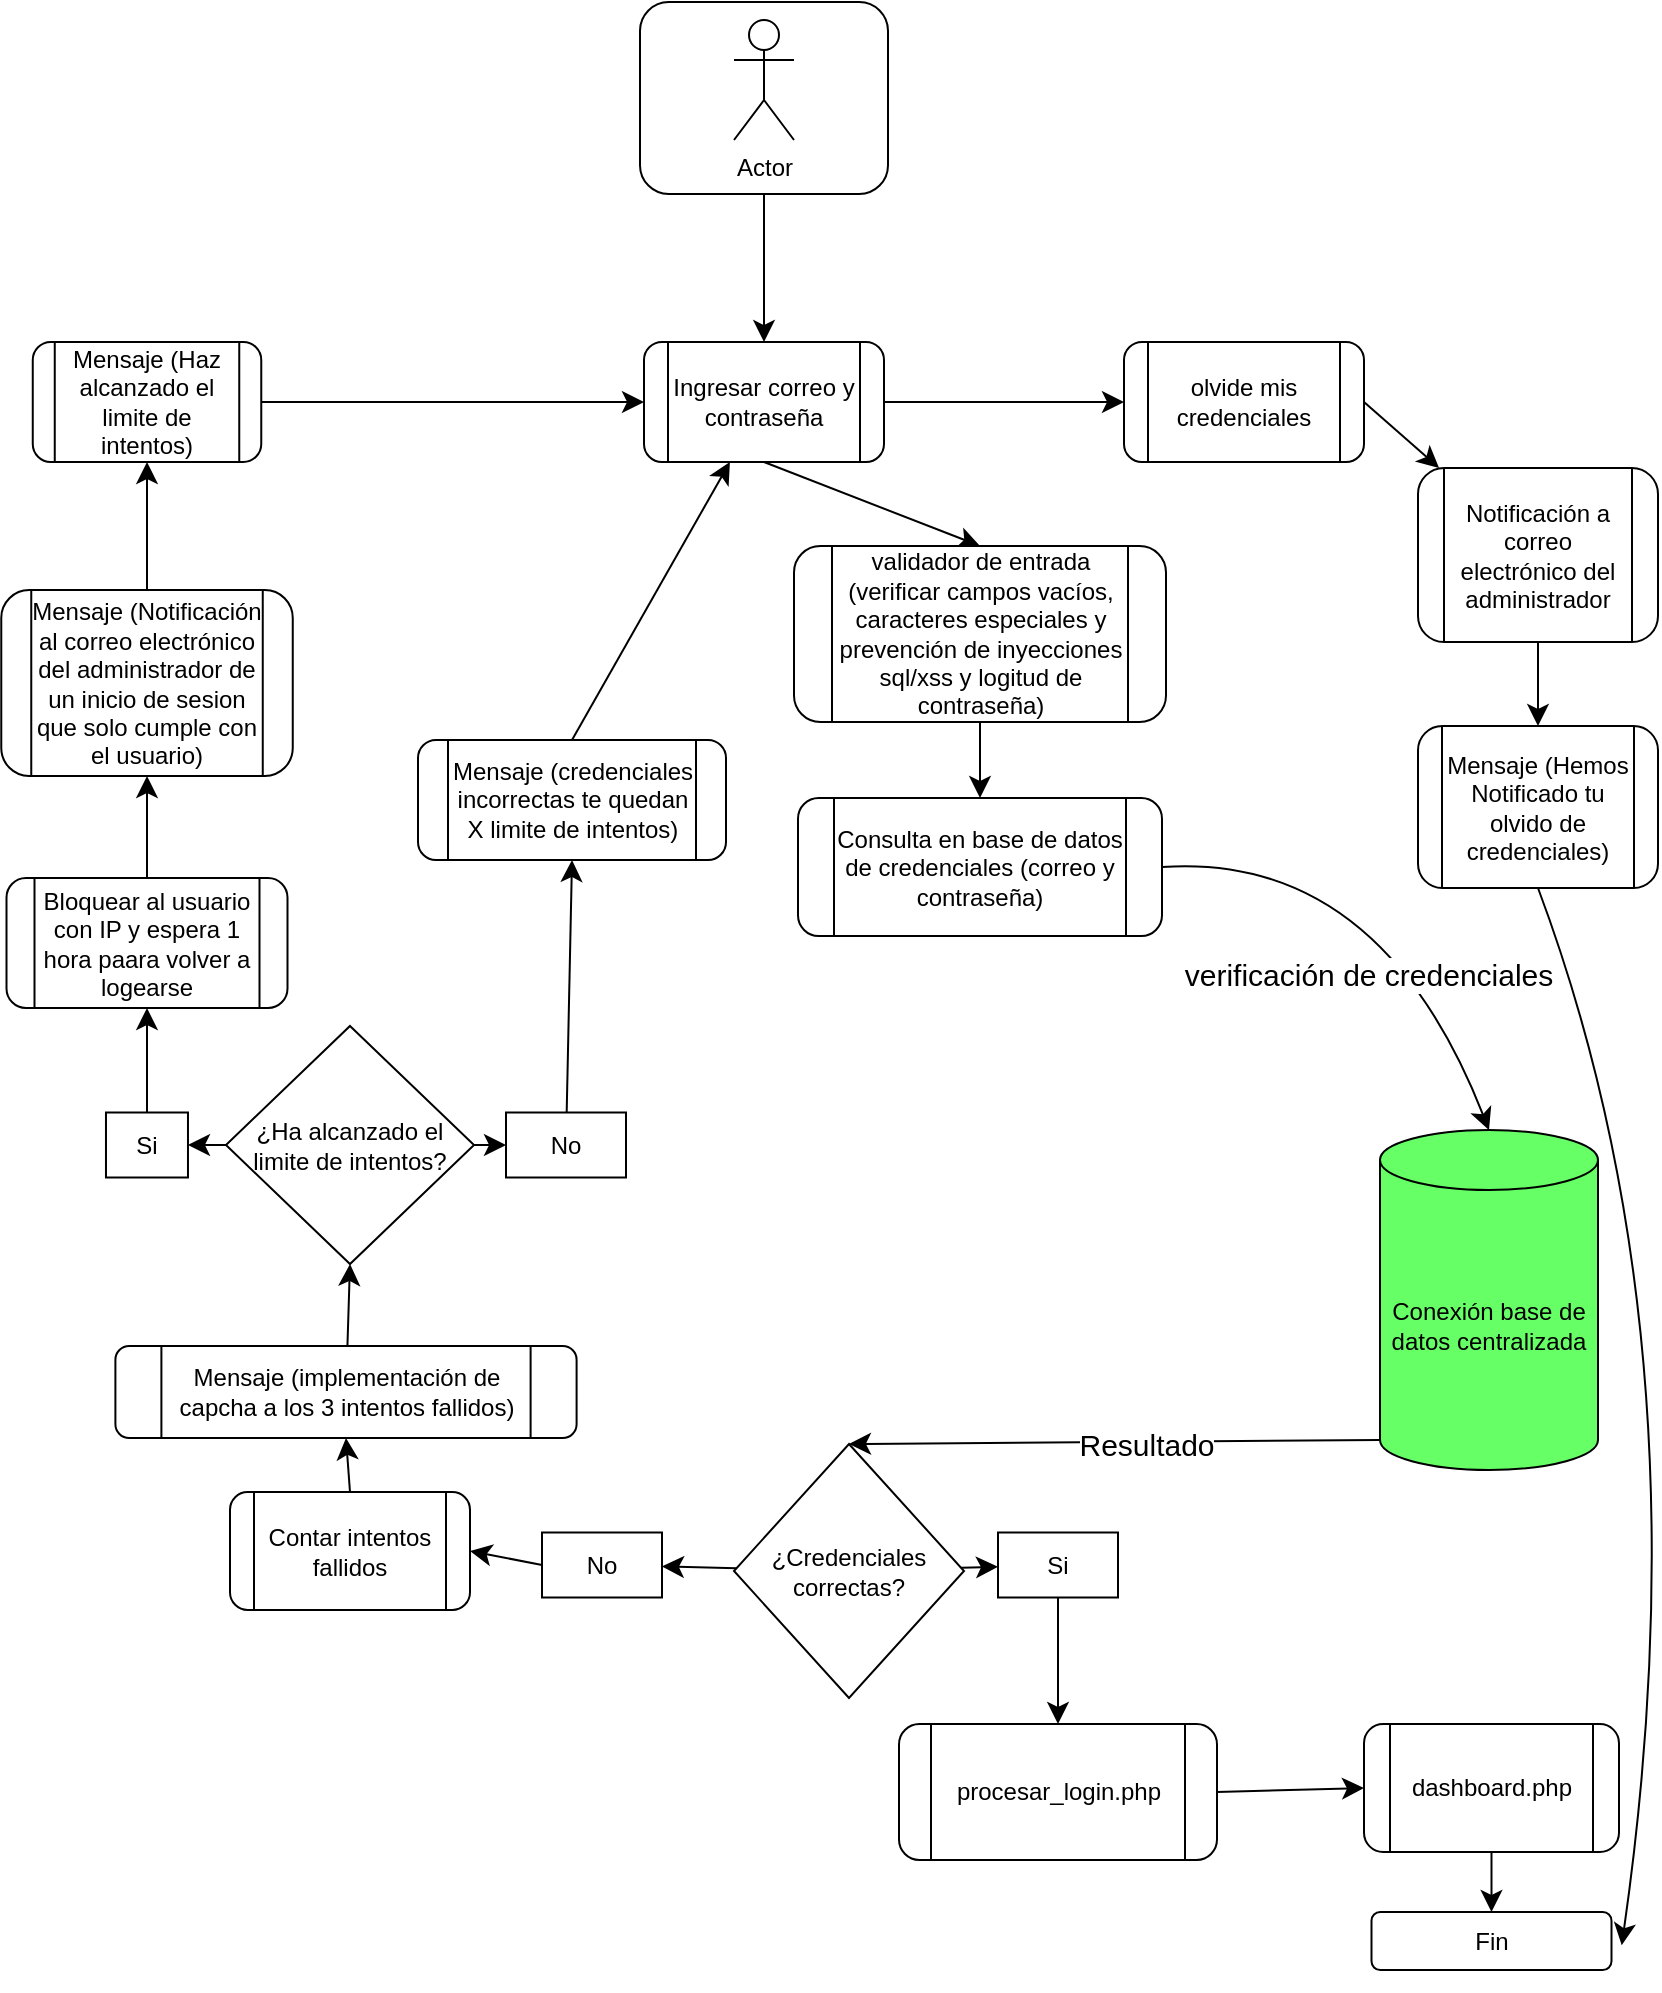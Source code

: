 <mxfile version="26.0.10">
  <diagram name="Página-1" id="48M1OholPXDdKoVH5Szc">
    <mxGraphModel dx="2087" dy="807" grid="0" gridSize="10" guides="1" tooltips="1" connect="1" arrows="1" fold="1" page="1" pageScale="1" pageWidth="850" pageHeight="1100" math="0" shadow="0">
      <root>
        <mxCell id="0" />
        <mxCell id="1" parent="0" />
        <mxCell id="_KhCzG9Bb4c7q6jr102G-16" value="" style="edgeStyle=none;curved=1;rounded=0;orthogonalLoop=1;jettySize=auto;html=1;fontFamily=Helvetica;fontSize=12;fontColor=default;startSize=8;endSize=8;entryX=0.5;entryY=0;entryDx=0;entryDy=0;exitX=0;exitY=1;exitDx=0;exitDy=-15;exitPerimeter=0;" parent="1" source="_KhCzG9Bb4c7q6jr102G-1" target="_KhCzG9Bb4c7q6jr102G-15" edge="1">
          <mxGeometry relative="1" as="geometry">
            <mxPoint x="-160" y="723" as="sourcePoint" />
          </mxGeometry>
        </mxCell>
        <mxCell id="_KhCzG9Bb4c7q6jr102G-24" value="&lt;span style=&quot;font-size: 15px;&quot;&gt;Resultado&lt;/span&gt;" style="edgeLabel;html=1;align=center;verticalAlign=middle;resizable=0;points=[];fontSize=12;rounded=1;strokeColor=default;fontFamily=Helvetica;fontColor=default;fillColor=default;" parent="_KhCzG9Bb4c7q6jr102G-16" vertex="1" connectable="0">
          <mxGeometry x="-0.114" y="1" relative="1" as="geometry">
            <mxPoint as="offset" />
          </mxGeometry>
        </mxCell>
        <mxCell id="_KhCzG9Bb4c7q6jr102G-1" value="&lt;font style=&quot;vertical-align: inherit;&quot;&gt;&lt;font style=&quot;vertical-align: inherit;&quot;&gt;&lt;font style=&quot;vertical-align: inherit;&quot;&gt;&lt;font style=&quot;vertical-align: inherit;&quot;&gt;&lt;font style=&quot;vertical-align: inherit;&quot;&gt;&lt;font style=&quot;vertical-align: inherit;&quot;&gt;Conexión base de datos centralizada&lt;/font&gt;&lt;/font&gt;&lt;/font&gt;&lt;/font&gt;&lt;/font&gt;&lt;/font&gt;" style="shape=cylinder3;whiteSpace=wrap;html=1;boundedLbl=1;backgroundOutline=1;size=15;fillColor=light-dark(#66FF66,#66FF66);" parent="1" vertex="1">
          <mxGeometry x="-155" y="644" width="109" height="170" as="geometry" />
        </mxCell>
        <mxCell id="_KhCzG9Bb4c7q6jr102G-5" style="edgeStyle=none;curved=1;rounded=0;orthogonalLoop=1;jettySize=auto;html=1;fontSize=12;startSize=8;endSize=8;exitX=0.5;exitY=1;exitDx=0;exitDy=0;entryX=0.5;entryY=0;entryDx=0;entryDy=0;" parent="1" source="_KhCzG9Bb4c7q6jr102G-8" target="_KhCzG9Bb4c7q6jr102G-9" edge="1">
          <mxGeometry relative="1" as="geometry">
            <mxPoint x="-407.783" y="395" as="targetPoint" />
            <mxPoint x="-446.609" y="316" as="sourcePoint" />
          </mxGeometry>
        </mxCell>
        <mxCell id="_KhCzG9Bb4c7q6jr102G-28" value="" style="edgeStyle=none;curved=1;rounded=0;orthogonalLoop=1;jettySize=auto;html=1;fontFamily=Helvetica;fontSize=12;fontColor=default;startSize=8;endSize=8;" parent="1" source="_KhCzG9Bb4c7q6jr102G-8" target="_KhCzG9Bb4c7q6jr102G-27" edge="1">
          <mxGeometry relative="1" as="geometry" />
        </mxCell>
        <mxCell id="_KhCzG9Bb4c7q6jr102G-8" value="Ingresar correo y contraseña" style="shape=process;whiteSpace=wrap;html=1;backgroundOutline=1;rounded=1;strokeColor=default;align=center;verticalAlign=middle;fontFamily=Helvetica;fontSize=12;fontColor=default;fillColor=default;" parent="1" vertex="1">
          <mxGeometry x="-523" y="250" width="120" height="60" as="geometry" />
        </mxCell>
        <mxCell id="_KhCzG9Bb4c7q6jr102G-12" value="" style="edgeStyle=none;curved=1;rounded=0;orthogonalLoop=1;jettySize=auto;html=1;fontFamily=Helvetica;fontSize=12;fontColor=default;startSize=8;endSize=8;" parent="1" source="_KhCzG9Bb4c7q6jr102G-9" target="_KhCzG9Bb4c7q6jr102G-11" edge="1">
          <mxGeometry relative="1" as="geometry" />
        </mxCell>
        <mxCell id="_KhCzG9Bb4c7q6jr102G-9" value="validador de entrada&lt;div&gt;(verificar campos vacíos, caracteres especiales y prevención de inyecciones sql/xss y logitud de contraseña)&lt;/div&gt;" style="shape=process;whiteSpace=wrap;html=1;backgroundOutline=1;rounded=1;strokeColor=default;align=center;verticalAlign=middle;fontFamily=Helvetica;fontSize=12;fontColor=default;fillColor=default;" parent="1" vertex="1">
          <mxGeometry x="-448" y="352" width="186" height="88" as="geometry" />
        </mxCell>
        <mxCell id="_KhCzG9Bb4c7q6jr102G-11" value="Consulta en base de datos de credenciales (correo y contraseña)" style="shape=process;whiteSpace=wrap;html=1;backgroundOutline=1;rounded=1;strokeColor=default;align=center;verticalAlign=middle;fontFamily=Helvetica;fontSize=12;fontColor=default;fillColor=default;" parent="1" vertex="1">
          <mxGeometry x="-446" y="478" width="182" height="69" as="geometry" />
        </mxCell>
        <mxCell id="_KhCzG9Bb4c7q6jr102G-13" style="edgeStyle=none;curved=1;rounded=0;orthogonalLoop=1;jettySize=auto;html=1;exitX=1;exitY=0.5;exitDx=0;exitDy=0;entryX=0.5;entryY=0;entryDx=0;entryDy=0;entryPerimeter=0;fontFamily=Helvetica;fontSize=12;fontColor=default;startSize=8;endSize=8;" parent="1" source="_KhCzG9Bb4c7q6jr102G-11" target="_KhCzG9Bb4c7q6jr102G-1" edge="1">
          <mxGeometry relative="1" as="geometry">
            <Array as="points">
              <mxPoint x="-155" y="505" />
            </Array>
          </mxGeometry>
        </mxCell>
        <mxCell id="_KhCzG9Bb4c7q6jr102G-14" value="" style="edgeLabel;html=1;align=center;verticalAlign=middle;resizable=0;points=[];fontSize=12;rounded=1;strokeColor=default;fontFamily=Helvetica;fontColor=default;fillColor=default;" parent="_KhCzG9Bb4c7q6jr102G-13" vertex="1" connectable="0">
          <mxGeometry x="-0.177" y="-16" relative="1" as="geometry">
            <mxPoint as="offset" />
          </mxGeometry>
        </mxCell>
        <mxCell id="_KhCzG9Bb4c7q6jr102G-17" value="" style="edgeLabel;html=1;align=center;verticalAlign=middle;resizable=0;points=[];fontSize=12;rounded=1;strokeColor=default;fontFamily=Helvetica;fontColor=default;fillColor=default;" parent="_KhCzG9Bb4c7q6jr102G-13" vertex="1" connectable="0">
          <mxGeometry x="0.621" y="-3" relative="1" as="geometry">
            <mxPoint as="offset" />
          </mxGeometry>
        </mxCell>
        <mxCell id="_KhCzG9Bb4c7q6jr102G-18" value="&lt;span style=&quot;font-size: 15px;&quot;&gt;verificación de credenciales&lt;/span&gt;" style="edgeLabel;html=1;align=center;verticalAlign=middle;resizable=0;points=[];fontSize=12;rounded=1;strokeColor=default;fontFamily=Helvetica;fontColor=default;fillColor=default;" parent="_KhCzG9Bb4c7q6jr102G-13" vertex="1" connectable="0">
          <mxGeometry x="0.259" y="-28" relative="1" as="geometry">
            <mxPoint as="offset" />
          </mxGeometry>
        </mxCell>
        <mxCell id="_KhCzG9Bb4c7q6jr102G-20" value="" style="edgeStyle=none;curved=1;rounded=0;orthogonalLoop=1;jettySize=auto;html=1;fontFamily=Helvetica;fontSize=12;fontColor=default;startSize=8;endSize=8;" parent="1" source="_KhCzG9Bb4c7q6jr102G-15" target="_KhCzG9Bb4c7q6jr102G-19" edge="1">
          <mxGeometry relative="1" as="geometry" />
        </mxCell>
        <mxCell id="_KhCzG9Bb4c7q6jr102G-23" value="" style="edgeStyle=none;curved=1;rounded=0;orthogonalLoop=1;jettySize=auto;html=1;fontFamily=Helvetica;fontSize=12;fontColor=default;startSize=8;endSize=8;" parent="1" source="_KhCzG9Bb4c7q6jr102G-15" target="_KhCzG9Bb4c7q6jr102G-21" edge="1">
          <mxGeometry relative="1" as="geometry" />
        </mxCell>
        <mxCell id="_KhCzG9Bb4c7q6jr102G-15" value="¿Credenciales correctas?" style="rhombus;whiteSpace=wrap;html=1;fillColor=light-dark(#FFFFFF,#66FF66);" parent="1" vertex="1">
          <mxGeometry x="-478" y="801" width="115" height="127" as="geometry" />
        </mxCell>
        <mxCell id="_KhCzG9Bb4c7q6jr102G-72" style="edgeStyle=none;curved=1;rounded=0;orthogonalLoop=1;jettySize=auto;html=1;exitX=0;exitY=0.5;exitDx=0;exitDy=0;entryX=1;entryY=0.5;entryDx=0;entryDy=0;fontFamily=Helvetica;fontSize=12;fontColor=default;startSize=8;endSize=8;" parent="1" source="_KhCzG9Bb4c7q6jr102G-19" target="_KhCzG9Bb4c7q6jr102G-73" edge="1">
          <mxGeometry relative="1" as="geometry">
            <mxPoint x="-612" y="696.755" as="targetPoint" />
          </mxGeometry>
        </mxCell>
        <mxCell id="_KhCzG9Bb4c7q6jr102G-19" value="No" style="whiteSpace=wrap;html=1;fillColor=light-dark(#FFFFFF,#66FF66);" parent="1" vertex="1">
          <mxGeometry x="-574" y="845.25" width="60" height="32.5" as="geometry" />
        </mxCell>
        <mxCell id="_KhCzG9Bb4c7q6jr102G-50" style="edgeStyle=none;curved=1;rounded=0;orthogonalLoop=1;jettySize=auto;html=1;exitX=0.5;exitY=1;exitDx=0;exitDy=0;fontFamily=Helvetica;fontSize=12;fontColor=default;startSize=8;endSize=8;entryX=0.5;entryY=0;entryDx=0;entryDy=0;" parent="1" source="_KhCzG9Bb4c7q6jr102G-21" target="_KhCzG9Bb4c7q6jr102G-51" edge="1">
          <mxGeometry relative="1" as="geometry">
            <mxPoint x="-253" y="776.333" as="targetPoint" />
          </mxGeometry>
        </mxCell>
        <mxCell id="_KhCzG9Bb4c7q6jr102G-21" value="Si" style="whiteSpace=wrap;html=1;fillColor=light-dark(#FFFFFF,#66FF66);" parent="1" vertex="1">
          <mxGeometry x="-346" y="845.25" width="60" height="32.5" as="geometry" />
        </mxCell>
        <mxCell id="vCBoUSU8JS7dNAUWbDVz-17" value="" style="edgeStyle=none;curved=1;rounded=0;orthogonalLoop=1;jettySize=auto;html=1;fontSize=12;startSize=8;endSize=8;exitX=1;exitY=0.5;exitDx=0;exitDy=0;" edge="1" parent="1" source="_KhCzG9Bb4c7q6jr102G-27" target="vCBoUSU8JS7dNAUWbDVz-16">
          <mxGeometry relative="1" as="geometry" />
        </mxCell>
        <mxCell id="_KhCzG9Bb4c7q6jr102G-27" value="olvide mis credenciales" style="shape=process;whiteSpace=wrap;html=1;backgroundOutline=1;rounded=1;strokeColor=default;align=center;verticalAlign=middle;fontFamily=Helvetica;fontSize=12;fontColor=default;fillColor=default;" parent="1" vertex="1">
          <mxGeometry x="-283" y="250" width="120" height="60" as="geometry" />
        </mxCell>
        <mxCell id="_KhCzG9Bb4c7q6jr102G-92" style="edgeStyle=none;curved=1;rounded=0;orthogonalLoop=1;jettySize=auto;html=1;exitX=0.5;exitY=0;exitDx=0;exitDy=0;fontFamily=Helvetica;fontSize=12;fontColor=default;startSize=8;endSize=8;" parent="1" source="_KhCzG9Bb4c7q6jr102G-33" target="_KhCzG9Bb4c7q6jr102G-8" edge="1">
          <mxGeometry relative="1" as="geometry" />
        </mxCell>
        <mxCell id="_KhCzG9Bb4c7q6jr102G-33" value="Mensaje (credenciales incorrectas te quedan X limite de intentos)" style="shape=process;whiteSpace=wrap;html=1;backgroundOutline=1;rounded=1;strokeColor=default;align=center;verticalAlign=middle;fontFamily=Helvetica;fontSize=12;fontColor=default;fillColor=default;" parent="1" vertex="1">
          <mxGeometry x="-636" y="449" width="154" height="60" as="geometry" />
        </mxCell>
        <mxCell id="_KhCzG9Bb4c7q6jr102G-47" style="edgeStyle=none;curved=1;rounded=0;orthogonalLoop=1;jettySize=auto;html=1;entryX=0.5;entryY=0;entryDx=0;entryDy=0;fontFamily=Helvetica;fontSize=12;fontColor=default;startSize=8;endSize=8;exitX=0.5;exitY=1;exitDx=0;exitDy=0;" parent="1" source="_KhCzG9Bb4c7q6jr102G-65" target="_KhCzG9Bb4c7q6jr102G-8" edge="1">
          <mxGeometry relative="1" as="geometry">
            <mxPoint x="-467" y="149" as="sourcePoint" />
          </mxGeometry>
        </mxCell>
        <mxCell id="vCBoUSU8JS7dNAUWbDVz-11" style="edgeStyle=none;curved=1;rounded=0;orthogonalLoop=1;jettySize=auto;html=1;exitX=1;exitY=0.5;exitDx=0;exitDy=0;entryX=0;entryY=0.5;entryDx=0;entryDy=0;fontSize=12;startSize=8;endSize=8;" edge="1" parent="1" source="_KhCzG9Bb4c7q6jr102G-51" target="_KhCzG9Bb4c7q6jr102G-59">
          <mxGeometry relative="1" as="geometry" />
        </mxCell>
        <mxCell id="_KhCzG9Bb4c7q6jr102G-51" value="procesar_login.php" style="shape=process;whiteSpace=wrap;html=1;backgroundOutline=1;rounded=1;strokeColor=default;align=center;verticalAlign=middle;fontFamily=Helvetica;fontSize=12;fontColor=default;fillColor=default;" parent="1" vertex="1">
          <mxGeometry x="-395.5" y="941" width="159" height="68" as="geometry" />
        </mxCell>
        <mxCell id="_KhCzG9Bb4c7q6jr102G-64" value="" style="edgeStyle=none;curved=1;rounded=0;orthogonalLoop=1;jettySize=auto;html=1;fontFamily=Helvetica;fontSize=12;fontColor=default;startSize=8;endSize=8;" parent="1" source="_KhCzG9Bb4c7q6jr102G-59" target="_KhCzG9Bb4c7q6jr102G-63" edge="1">
          <mxGeometry relative="1" as="geometry" />
        </mxCell>
        <mxCell id="_KhCzG9Bb4c7q6jr102G-59" value="dashboard.php" style="shape=process;whiteSpace=wrap;html=1;backgroundOutline=1;rounded=1;strokeColor=default;align=center;verticalAlign=middle;fontFamily=Helvetica;fontSize=12;fontColor=default;fillColor=default;" parent="1" vertex="1">
          <mxGeometry x="-163" y="941" width="127.5" height="64" as="geometry" />
        </mxCell>
        <mxCell id="_KhCzG9Bb4c7q6jr102G-63" value="Fin" style="whiteSpace=wrap;html=1;rounded=1;" parent="1" vertex="1">
          <mxGeometry x="-159.25" y="1035" width="120" height="29" as="geometry" />
        </mxCell>
        <mxCell id="_KhCzG9Bb4c7q6jr102G-65" value="" style="whiteSpace=wrap;html=1;rounded=1;" parent="1" vertex="1">
          <mxGeometry x="-525" y="80" width="124" height="96" as="geometry" />
        </mxCell>
        <mxCell id="_KhCzG9Bb4c7q6jr102G-67" value="Actor" style="shape=umlActor;verticalLabelPosition=bottom;verticalAlign=top;html=1;outlineConnect=0;rounded=1;strokeColor=default;align=center;fontFamily=Helvetica;fontSize=12;fontColor=default;fillColor=default;" parent="1" vertex="1">
          <mxGeometry x="-478" y="89" width="30" height="60" as="geometry" />
        </mxCell>
        <mxCell id="_KhCzG9Bb4c7q6jr102G-94" value="" style="edgeStyle=none;curved=1;rounded=0;orthogonalLoop=1;jettySize=auto;html=1;fontFamily=Helvetica;fontSize=12;fontColor=default;startSize=8;endSize=8;entryX=0.5;entryY=1;entryDx=0;entryDy=0;exitX=0.5;exitY=0;exitDx=0;exitDy=0;" parent="1" source="_KhCzG9Bb4c7q6jr102G-73" target="vCBoUSU8JS7dNAUWbDVz-4" edge="1">
          <mxGeometry relative="1" as="geometry">
            <mxPoint x="-672" y="667" as="sourcePoint" />
            <mxPoint x="-672" y="646" as="targetPoint" />
          </mxGeometry>
        </mxCell>
        <mxCell id="_KhCzG9Bb4c7q6jr102G-73" value="Contar intentos fallidos" style="shape=process;whiteSpace=wrap;html=1;backgroundOutline=1;rounded=1;strokeColor=default;align=center;verticalAlign=middle;fontFamily=Helvetica;fontSize=12;fontColor=default;fillColor=default;" parent="1" vertex="1">
          <mxGeometry x="-730" y="825" width="120" height="59" as="geometry" />
        </mxCell>
        <mxCell id="_KhCzG9Bb4c7q6jr102G-81" style="edgeStyle=none;curved=1;rounded=0;orthogonalLoop=1;jettySize=auto;html=1;exitX=1;exitY=0.5;exitDx=0;exitDy=0;entryX=0;entryY=0.5;entryDx=0;entryDy=0;fontFamily=Helvetica;fontSize=12;fontColor=default;startSize=8;endSize=8;" parent="1" source="_KhCzG9Bb4c7q6jr102G-77" target="_KhCzG9Bb4c7q6jr102G-80" edge="1">
          <mxGeometry relative="1" as="geometry" />
        </mxCell>
        <mxCell id="_KhCzG9Bb4c7q6jr102G-84" style="edgeStyle=none;curved=1;rounded=0;orthogonalLoop=1;jettySize=auto;html=1;exitX=0;exitY=0.5;exitDx=0;exitDy=0;fontFamily=Helvetica;fontSize=12;fontColor=default;startSize=8;endSize=8;entryX=1;entryY=0.5;entryDx=0;entryDy=0;" parent="1" source="_KhCzG9Bb4c7q6jr102G-77" target="_KhCzG9Bb4c7q6jr102G-83" edge="1">
          <mxGeometry relative="1" as="geometry">
            <mxPoint x="-749" y="577.353" as="targetPoint" />
          </mxGeometry>
        </mxCell>
        <mxCell id="_KhCzG9Bb4c7q6jr102G-77" value="&lt;font&gt;¿Ha alcanzado el limite de intentos?&lt;/font&gt;" style="rhombus;whiteSpace=wrap;html=1;fillColor=light-dark(#FFFFFF,#66FF66);" parent="1" vertex="1">
          <mxGeometry x="-732" y="592" width="124" height="119" as="geometry" />
        </mxCell>
        <mxCell id="_KhCzG9Bb4c7q6jr102G-82" style="edgeStyle=none;curved=1;rounded=0;orthogonalLoop=1;jettySize=auto;html=1;fontFamily=Helvetica;fontSize=12;fontColor=default;startSize=8;endSize=8;entryX=0.5;entryY=1;entryDx=0;entryDy=0;" parent="1" source="_KhCzG9Bb4c7q6jr102G-80" target="_KhCzG9Bb4c7q6jr102G-33" edge="1">
          <mxGeometry relative="1" as="geometry">
            <mxPoint x="-562" y="489" as="targetPoint" />
          </mxGeometry>
        </mxCell>
        <mxCell id="_KhCzG9Bb4c7q6jr102G-80" value="No" style="whiteSpace=wrap;html=1;fillColor=light-dark(#FFFFFF,#66FF66);" parent="1" vertex="1">
          <mxGeometry x="-592" y="635.25" width="60" height="32.5" as="geometry" />
        </mxCell>
        <mxCell id="_KhCzG9Bb4c7q6jr102G-86" style="edgeStyle=none;curved=1;rounded=0;orthogonalLoop=1;jettySize=auto;html=1;exitX=0.5;exitY=0;exitDx=0;exitDy=0;fontFamily=Helvetica;fontSize=12;fontColor=default;startSize=8;endSize=8;" parent="1" source="_KhCzG9Bb4c7q6jr102G-83" target="_KhCzG9Bb4c7q6jr102G-87" edge="1">
          <mxGeometry relative="1" as="geometry">
            <mxPoint x="-776.059" y="447.941" as="targetPoint" />
          </mxGeometry>
        </mxCell>
        <mxCell id="_KhCzG9Bb4c7q6jr102G-83" value="Si" style="whiteSpace=wrap;html=1;fillColor=light-dark(#FFFFFF,#66FF66);" parent="1" vertex="1">
          <mxGeometry x="-792.01" y="635.25" width="41" height="32.5" as="geometry" />
        </mxCell>
        <mxCell id="vCBoUSU8JS7dNAUWbDVz-14" style="edgeStyle=none;curved=1;rounded=0;orthogonalLoop=1;jettySize=auto;html=1;exitX=0.5;exitY=0;exitDx=0;exitDy=0;entryX=0.5;entryY=1;entryDx=0;entryDy=0;fontSize=12;startSize=8;endSize=8;" edge="1" parent="1" source="_KhCzG9Bb4c7q6jr102G-87" target="vCBoUSU8JS7dNAUWbDVz-13">
          <mxGeometry relative="1" as="geometry" />
        </mxCell>
        <mxCell id="_KhCzG9Bb4c7q6jr102G-87" value="Bloquear al usuario con IP y espera 1 hora paara volver a logearse" style="shape=process;whiteSpace=wrap;html=1;backgroundOutline=1;rounded=1;strokeColor=default;align=center;verticalAlign=middle;fontFamily=Helvetica;fontSize=12;fontColor=default;fillColor=default;" parent="1" vertex="1">
          <mxGeometry x="-841.75" y="518" width="140.5" height="65" as="geometry" />
        </mxCell>
        <mxCell id="_KhCzG9Bb4c7q6jr102G-91" style="edgeStyle=none;curved=1;rounded=0;orthogonalLoop=1;jettySize=auto;html=1;entryX=0;entryY=0.5;entryDx=0;entryDy=0;fontFamily=Helvetica;fontSize=12;fontColor=default;startSize=8;endSize=8;" parent="1" source="_KhCzG9Bb4c7q6jr102G-89" target="_KhCzG9Bb4c7q6jr102G-8" edge="1">
          <mxGeometry relative="1" as="geometry" />
        </mxCell>
        <mxCell id="_KhCzG9Bb4c7q6jr102G-89" value="Mensaje (Haz alcanzado el limite de intentos)" style="shape=process;whiteSpace=wrap;html=1;backgroundOutline=1;rounded=1;strokeColor=default;align=center;verticalAlign=middle;fontFamily=Helvetica;fontSize=12;fontColor=default;fillColor=default;" parent="1" vertex="1">
          <mxGeometry x="-828.62" y="250" width="114.25" height="60" as="geometry" />
        </mxCell>
        <mxCell id="vCBoUSU8JS7dNAUWbDVz-7" value="" style="edgeStyle=none;curved=1;rounded=0;orthogonalLoop=1;jettySize=auto;html=1;fontSize=12;startSize=8;endSize=8;entryX=0.5;entryY=1;entryDx=0;entryDy=0;" edge="1" parent="1" source="vCBoUSU8JS7dNAUWbDVz-4" target="_KhCzG9Bb4c7q6jr102G-77">
          <mxGeometry relative="1" as="geometry" />
        </mxCell>
        <mxCell id="vCBoUSU8JS7dNAUWbDVz-4" value="Mensaje (implementación de capcha a los 3 intentos fallidos)" style="shape=process;whiteSpace=wrap;html=1;backgroundOutline=1;rounded=1;strokeColor=default;align=center;verticalAlign=middle;fontFamily=Helvetica;fontSize=12;fontColor=default;fillColor=default;" vertex="1" parent="1">
          <mxGeometry x="-787.3" y="752" width="230.6" height="46" as="geometry" />
        </mxCell>
        <mxCell id="vCBoUSU8JS7dNAUWbDVz-12" style="edgeStyle=none;curved=1;rounded=0;orthogonalLoop=1;jettySize=auto;html=1;exitX=0.5;exitY=1;exitDx=0;exitDy=0;fontSize=12;startSize=8;endSize=8;" edge="1" parent="1" source="_KhCzG9Bb4c7q6jr102G-63" target="_KhCzG9Bb4c7q6jr102G-63">
          <mxGeometry relative="1" as="geometry" />
        </mxCell>
        <mxCell id="vCBoUSU8JS7dNAUWbDVz-15" style="edgeStyle=none;curved=1;rounded=0;orthogonalLoop=1;jettySize=auto;html=1;entryX=0.5;entryY=1;entryDx=0;entryDy=0;fontSize=12;startSize=8;endSize=8;" edge="1" parent="1" source="vCBoUSU8JS7dNAUWbDVz-13" target="_KhCzG9Bb4c7q6jr102G-89">
          <mxGeometry relative="1" as="geometry" />
        </mxCell>
        <mxCell id="vCBoUSU8JS7dNAUWbDVz-13" value="Mensaje (Notificación al correo electrónico del administrador de un inicio de sesion que solo cumple con el usuario)" style="shape=process;whiteSpace=wrap;html=1;backgroundOutline=1;rounded=1;strokeColor=default;align=center;verticalAlign=middle;fontFamily=Helvetica;fontSize=12;fontColor=default;fillColor=default;" vertex="1" parent="1">
          <mxGeometry x="-844.37" y="374" width="145.75" height="93" as="geometry" />
        </mxCell>
        <mxCell id="vCBoUSU8JS7dNAUWbDVz-18" style="edgeStyle=none;curved=1;rounded=0;orthogonalLoop=1;jettySize=auto;html=1;fontSize=12;startSize=8;endSize=8;exitX=0.5;exitY=1;exitDx=0;exitDy=0;" edge="1" parent="1" source="vCBoUSU8JS7dNAUWbDVz-19">
          <mxGeometry relative="1" as="geometry">
            <mxPoint x="-34.143" y="1051.571" as="targetPoint" />
            <Array as="points">
              <mxPoint x="9" y="750" />
            </Array>
          </mxGeometry>
        </mxCell>
        <mxCell id="vCBoUSU8JS7dNAUWbDVz-20" style="edgeStyle=none;curved=1;rounded=0;orthogonalLoop=1;jettySize=auto;html=1;fontSize=12;startSize=8;endSize=8;entryX=0.5;entryY=0;entryDx=0;entryDy=0;" edge="1" parent="1" source="vCBoUSU8JS7dNAUWbDVz-16" target="vCBoUSU8JS7dNAUWbDVz-19">
          <mxGeometry relative="1" as="geometry">
            <mxPoint x="-76.0" y="458.714" as="targetPoint" />
          </mxGeometry>
        </mxCell>
        <mxCell id="vCBoUSU8JS7dNAUWbDVz-16" value="Notificación a correo electrónico del administrador" style="shape=process;whiteSpace=wrap;html=1;backgroundOutline=1;rounded=1;strokeColor=default;align=center;verticalAlign=middle;fontFamily=Helvetica;fontSize=12;fontColor=default;fillColor=default;" vertex="1" parent="1">
          <mxGeometry x="-136" y="313" width="120" height="87" as="geometry" />
        </mxCell>
        <mxCell id="vCBoUSU8JS7dNAUWbDVz-19" value="Mensaje (Hemos Notificado tu olvido de credenciales)" style="shape=process;whiteSpace=wrap;html=1;backgroundOutline=1;rounded=1;strokeColor=default;align=center;verticalAlign=middle;fontFamily=Helvetica;fontSize=12;fontColor=default;fillColor=default;" vertex="1" parent="1">
          <mxGeometry x="-136" y="442" width="120" height="81" as="geometry" />
        </mxCell>
      </root>
    </mxGraphModel>
  </diagram>
</mxfile>
